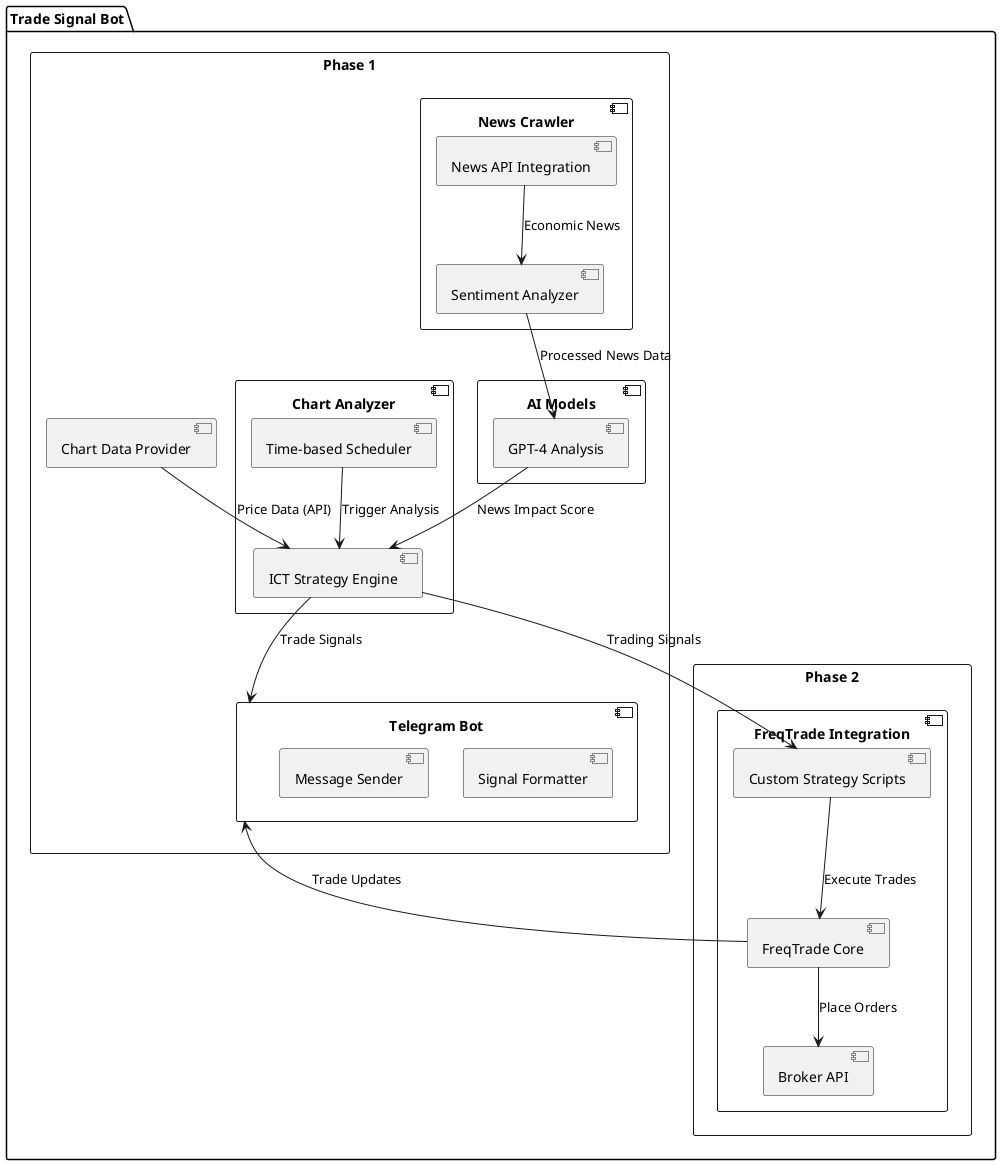 @startuml
package "Trade Signal Bot" {

  rectangle "Phase 1" {
    component "Chart Analyzer" {
      [ICT Strategy Engine]
      [Time-based Scheduler]
    }

    component "News Crawler" {
      [News API Integration]
      [Sentiment Analyzer]
    }

    component "AI Models" {
      [GPT-4 Analysis]
    }

    component "Telegram Bot" {
      [Signal Formatter]
      [Message Sender]
    }

    [Chart Data Provider] --> [ICT Strategy Engine] : "Price Data (API)"
    [ICT Strategy Engine] --> [Telegram Bot] : "Trade Signals"

    [News API Integration] --> [Sentiment Analyzer] : "Economic News"
    [Sentiment Analyzer] --> [GPT-4 Analysis] : "Processed News Data"
    [GPT-4 Analysis] --> [ICT Strategy Engine] : "News Impact Score"

    [Time-based Scheduler] --> [ICT Strategy Engine] : "Trigger Analysis"
  }

  rectangle "Phase 2" {
    component "FreqTrade Integration" {
      [Custom Strategy Scripts]
      [FreqTrade Core]
      [Broker API]
    }

    [ICT Strategy Engine] --> [Custom Strategy Scripts] : "Trading Signals"
    [Custom Strategy Scripts] --> [FreqTrade Core] : "Execute Trades"
    [FreqTrade Core] --> [Broker API] : "Place Orders"
    [FreqTrade Core] --> [Telegram Bot] : "Trade Updates"
  }

}
@enduml